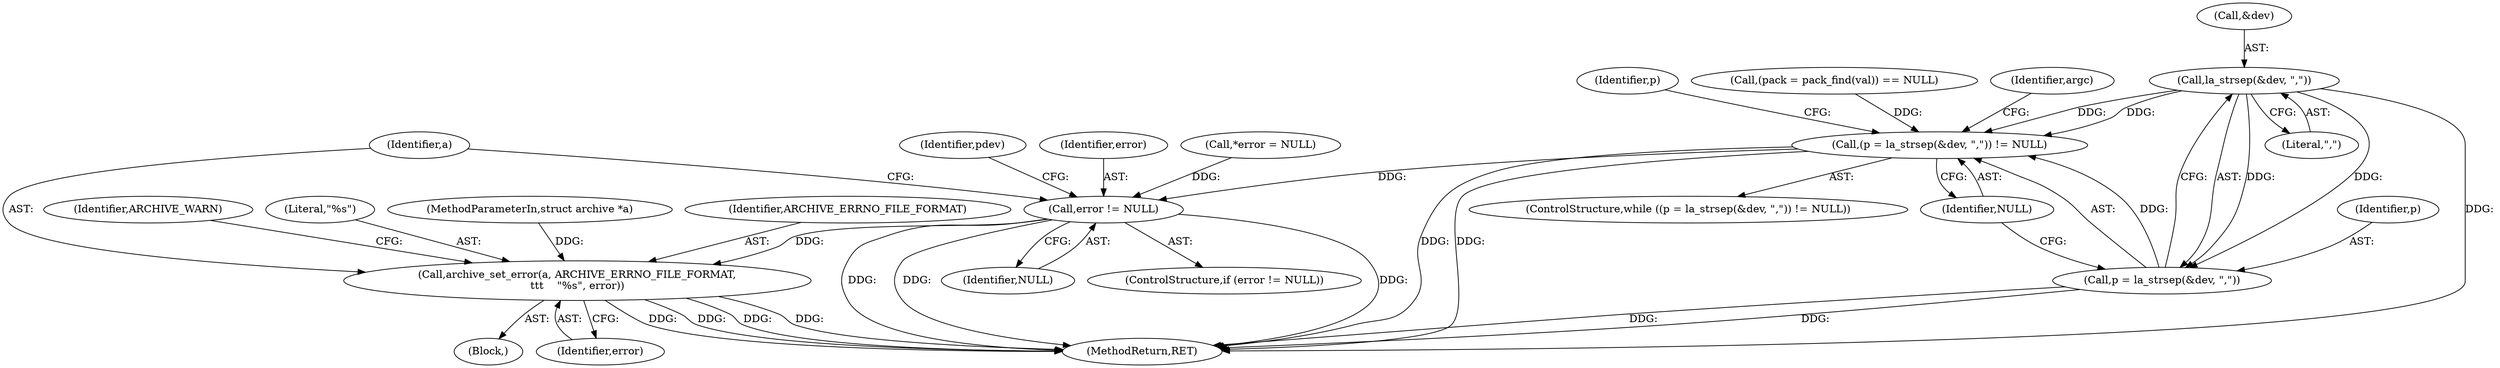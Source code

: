 digraph "0_libarchive_a550daeecf6bc689ade371349892ea17b5b97c77@pointer" {
"1000159" [label="(Call,la_strsep(&dev, \",\"))"];
"1000156" [label="(Call,(p = la_strsep(&dev, \",\")) != NULL)"];
"1000217" [label="(Call,error != NULL)"];
"1000221" [label="(Call,archive_set_error(a, ARCHIVE_ERRNO_FILE_FORMAT,\n\t\t\t    \"%s\", error))"];
"1000157" [label="(Call,p = la_strsep(&dev, \",\"))"];
"1000218" [label="(Identifier,error)"];
"1000227" [label="(Identifier,ARCHIVE_WARN)"];
"1000217" [label="(Call,error != NULL)"];
"1000224" [label="(Literal,\"%s\")"];
"1000138" [label="(Call,(pack = pack_find(val)) == NULL)"];
"1000114" [label="(Call,*error = NULL)"];
"1000243" [label="(MethodReturn,RET)"];
"1000155" [label="(ControlStructure,while ((p = la_strsep(&dev, \",\")) != NULL))"];
"1000104" [label="(MethodParameterIn,struct archive *a)"];
"1000156" [label="(Call,(p = la_strsep(&dev, \",\")) != NULL)"];
"1000163" [label="(Identifier,NULL)"];
"1000200" [label="(Identifier,argc)"];
"1000162" [label="(Literal,\",\")"];
"1000157" [label="(Call,p = la_strsep(&dev, \",\"))"];
"1000225" [label="(Identifier,error)"];
"1000160" [label="(Call,&dev)"];
"1000223" [label="(Identifier,ARCHIVE_ERRNO_FILE_FORMAT)"];
"1000220" [label="(Block,)"];
"1000221" [label="(Call,archive_set_error(a, ARCHIVE_ERRNO_FILE_FORMAT,\n\t\t\t    \"%s\", error))"];
"1000219" [label="(Identifier,NULL)"];
"1000168" [label="(Identifier,p)"];
"1000158" [label="(Identifier,p)"];
"1000239" [label="(Identifier,pdev)"];
"1000159" [label="(Call,la_strsep(&dev, \",\"))"];
"1000222" [label="(Identifier,a)"];
"1000216" [label="(ControlStructure,if (error != NULL))"];
"1000159" -> "1000157"  [label="AST: "];
"1000159" -> "1000162"  [label="CFG: "];
"1000160" -> "1000159"  [label="AST: "];
"1000162" -> "1000159"  [label="AST: "];
"1000157" -> "1000159"  [label="CFG: "];
"1000159" -> "1000243"  [label="DDG: "];
"1000159" -> "1000156"  [label="DDG: "];
"1000159" -> "1000156"  [label="DDG: "];
"1000159" -> "1000157"  [label="DDG: "];
"1000159" -> "1000157"  [label="DDG: "];
"1000156" -> "1000155"  [label="AST: "];
"1000156" -> "1000163"  [label="CFG: "];
"1000157" -> "1000156"  [label="AST: "];
"1000163" -> "1000156"  [label="AST: "];
"1000168" -> "1000156"  [label="CFG: "];
"1000200" -> "1000156"  [label="CFG: "];
"1000156" -> "1000243"  [label="DDG: "];
"1000156" -> "1000243"  [label="DDG: "];
"1000157" -> "1000156"  [label="DDG: "];
"1000138" -> "1000156"  [label="DDG: "];
"1000156" -> "1000217"  [label="DDG: "];
"1000217" -> "1000216"  [label="AST: "];
"1000217" -> "1000219"  [label="CFG: "];
"1000218" -> "1000217"  [label="AST: "];
"1000219" -> "1000217"  [label="AST: "];
"1000222" -> "1000217"  [label="CFG: "];
"1000239" -> "1000217"  [label="CFG: "];
"1000217" -> "1000243"  [label="DDG: "];
"1000217" -> "1000243"  [label="DDG: "];
"1000217" -> "1000243"  [label="DDG: "];
"1000114" -> "1000217"  [label="DDG: "];
"1000217" -> "1000221"  [label="DDG: "];
"1000221" -> "1000220"  [label="AST: "];
"1000221" -> "1000225"  [label="CFG: "];
"1000222" -> "1000221"  [label="AST: "];
"1000223" -> "1000221"  [label="AST: "];
"1000224" -> "1000221"  [label="AST: "];
"1000225" -> "1000221"  [label="AST: "];
"1000227" -> "1000221"  [label="CFG: "];
"1000221" -> "1000243"  [label="DDG: "];
"1000221" -> "1000243"  [label="DDG: "];
"1000221" -> "1000243"  [label="DDG: "];
"1000221" -> "1000243"  [label="DDG: "];
"1000104" -> "1000221"  [label="DDG: "];
"1000158" -> "1000157"  [label="AST: "];
"1000163" -> "1000157"  [label="CFG: "];
"1000157" -> "1000243"  [label="DDG: "];
"1000157" -> "1000243"  [label="DDG: "];
}
